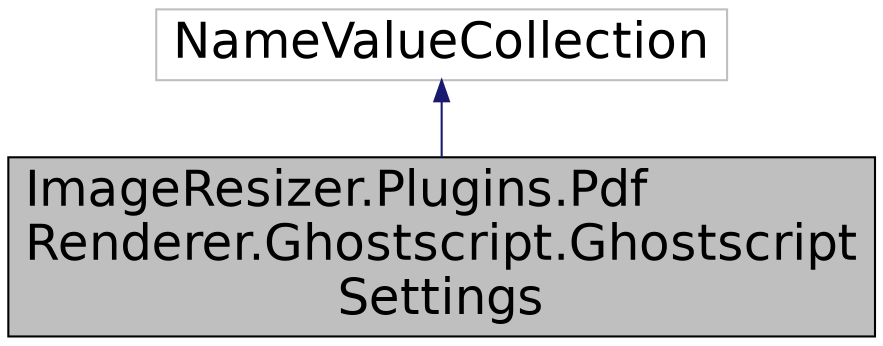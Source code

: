 digraph "ImageResizer.Plugins.PdfRenderer.Ghostscript.GhostscriptSettings"
{
  edge [fontname="Helvetica",fontsize="24",labelfontname="Helvetica",labelfontsize="24"];
  node [fontname="Helvetica",fontsize="24",shape=record];
  Node1 [label="ImageResizer.Plugins.Pdf\lRenderer.Ghostscript.Ghostscript\lSettings",height=0.2,width=0.4,color="black", fillcolor="grey75", style="filled" fontcolor="black"];
  Node2 -> Node1 [dir="back",color="midnightblue",fontsize="24",style="solid",fontname="Helvetica"];
  Node2 [label="NameValueCollection",height=0.2,width=0.4,color="grey75", fillcolor="white", style="filled"];
}
